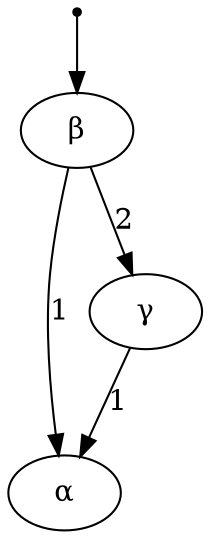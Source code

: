 digraph G {
fontname=cmr10;
"0" [shape=point, label=""]
"a" [label="&alpha;"]
"b" [label="&beta;"]
"c" [label="&gamma;"]
"0" -> "b"
"b" -> "a" [label="1"]
"b" -> "c" [label="2"]
"c" -> "a" [label="1"]
}
